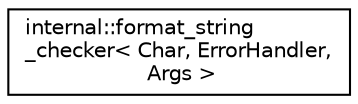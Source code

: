 digraph "Graphical Class Hierarchy"
{
  edge [fontname="Helvetica",fontsize="10",labelfontname="Helvetica",labelfontsize="10"];
  node [fontname="Helvetica",fontsize="10",shape=record];
  rankdir="LR";
  Node1 [label="internal::format_string\l_checker\< Char, ErrorHandler,\l Args \>",height=0.2,width=0.4,color="black", fillcolor="white", style="filled",URL="$classinternal_1_1format__string__checker.html"];
}
